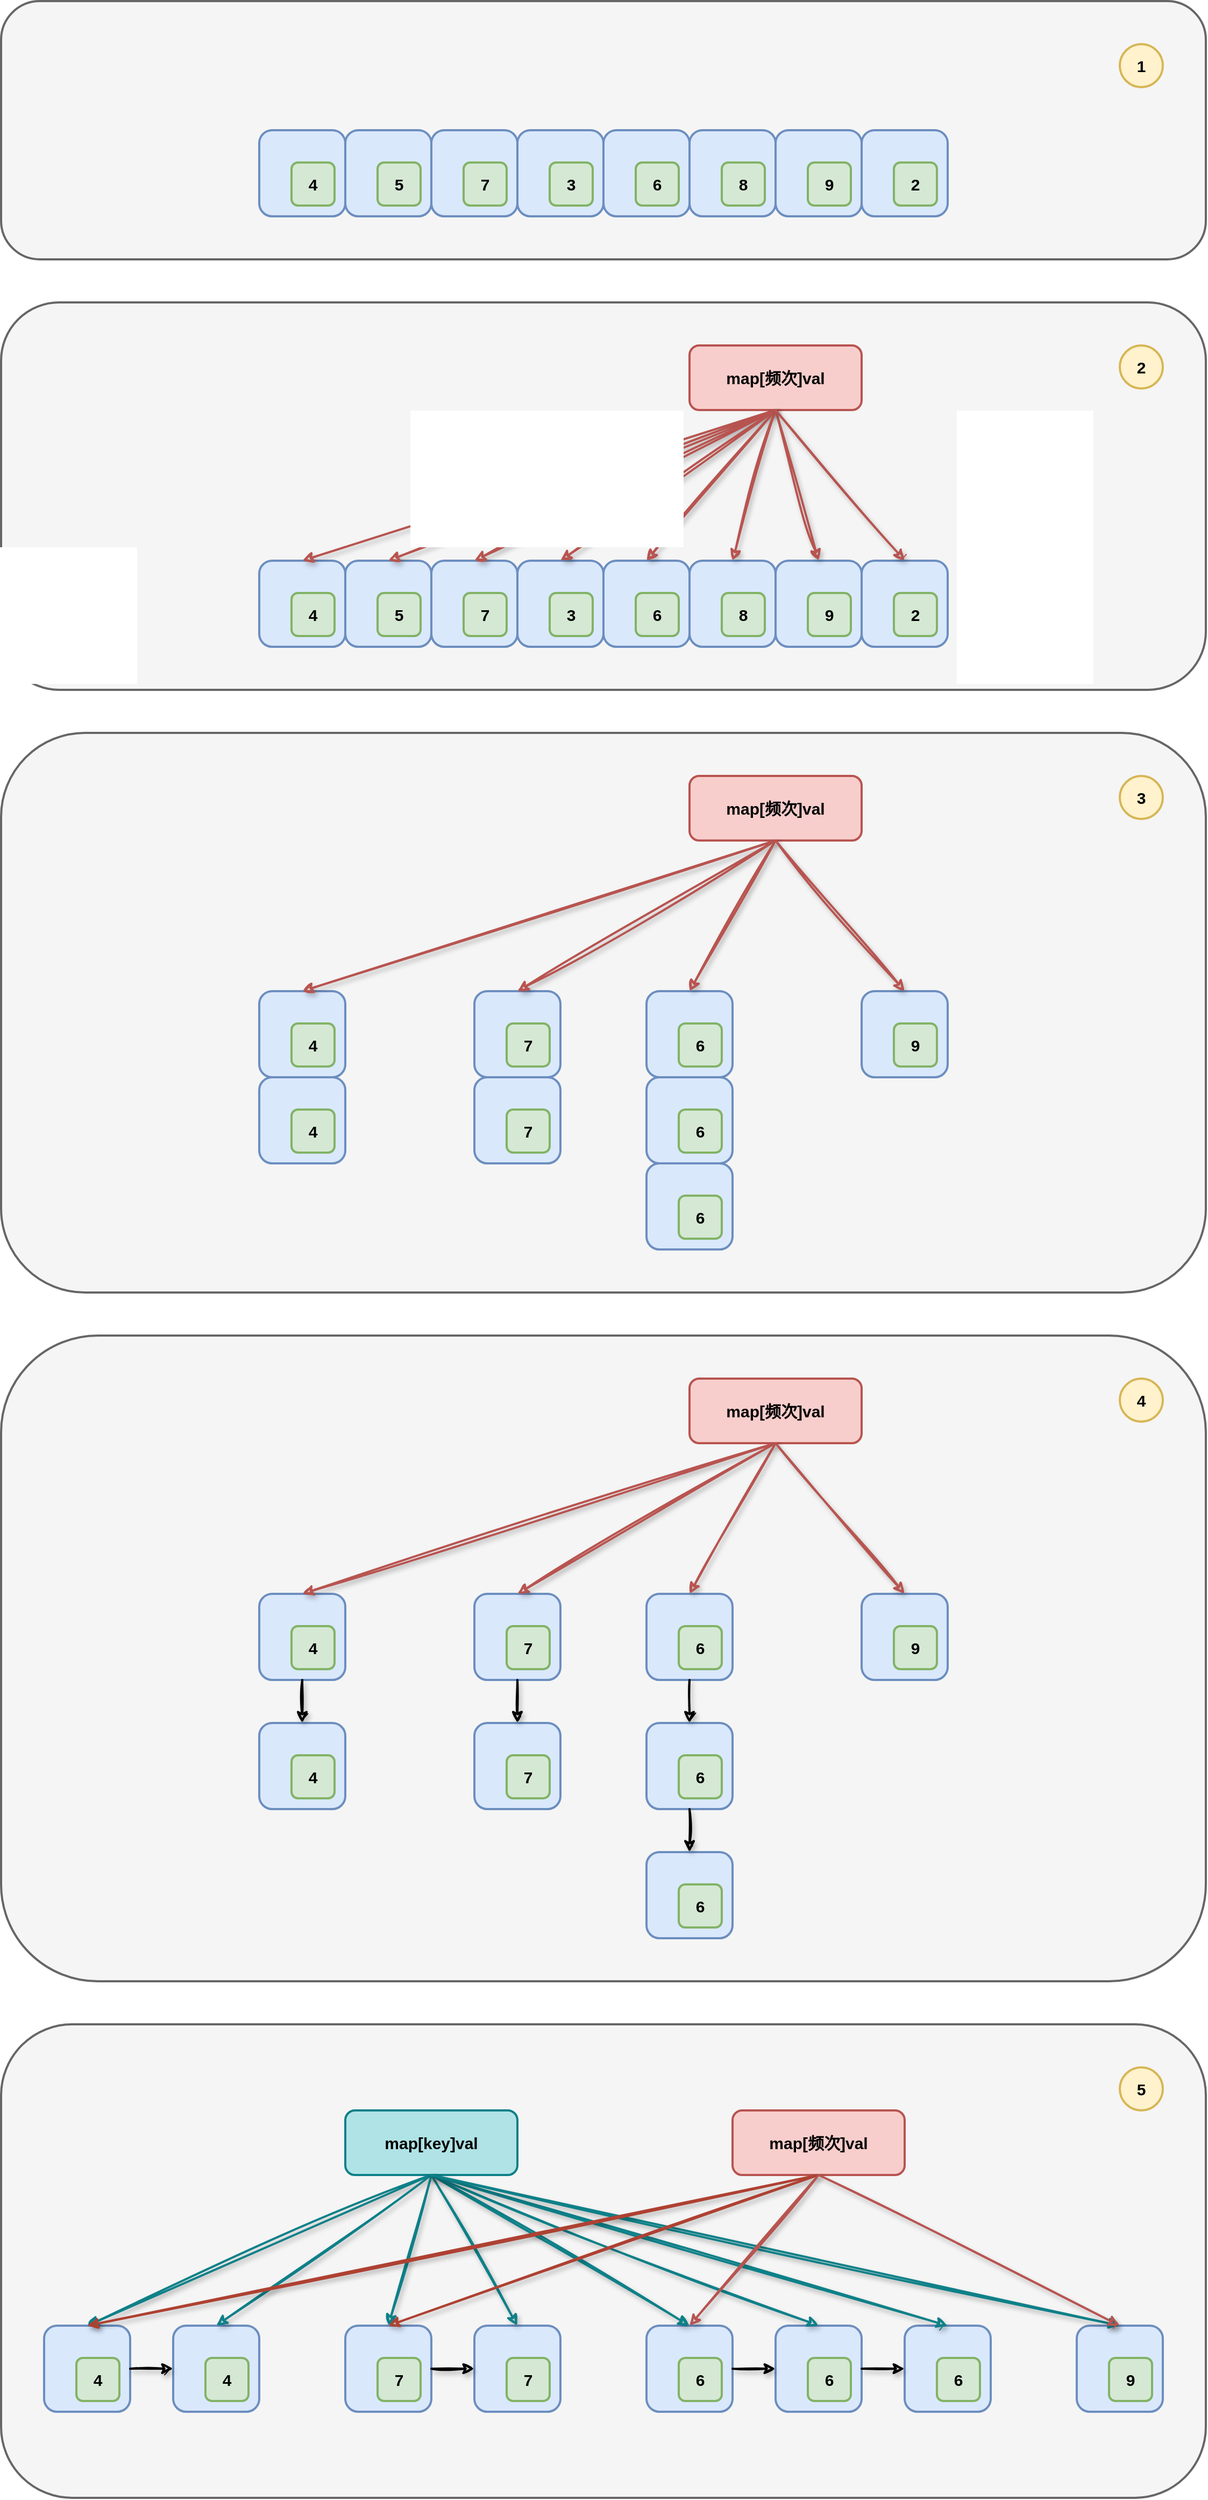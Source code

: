 <mxfile version="20.7.4" type="github">
  <diagram id="G__Nn8s3KwSkpB4kCdjO" name="第 1 页">
    <mxGraphModel dx="2385" dy="2652" grid="1" gridSize="10" guides="1" tooltips="1" connect="1" arrows="1" fold="1" page="1" pageScale="1" pageWidth="827" pageHeight="1169" math="0" shadow="0">
      <root>
        <mxCell id="0" />
        <mxCell id="1" parent="0" />
        <mxCell id="Vo_8tZld1M_HLgyAk7s2-167" value="" style="rounded=1;whiteSpace=wrap;html=1;strokeWidth=2;fillWeight=4;hachureGap=8;hachureAngle=45;fillColor=#f5f5f5;fontSize=15;fontColor=#333333;strokeColor=#666666;" vertex="1" parent="1">
          <mxGeometry x="40" y="200" width="1120" height="360" as="geometry" />
        </mxCell>
        <mxCell id="Vo_8tZld1M_HLgyAk7s2-166" value="" style="rounded=1;whiteSpace=wrap;html=1;strokeWidth=2;fillWeight=4;hachureGap=8;hachureAngle=45;fillColor=#f5f5f5;fontSize=15;fontColor=#333333;strokeColor=#666666;" vertex="1" parent="1">
          <mxGeometry x="40" y="600" width="1120" height="520" as="geometry" />
        </mxCell>
        <mxCell id="Vo_8tZld1M_HLgyAk7s2-165" value="" style="rounded=1;whiteSpace=wrap;html=1;strokeWidth=2;fillWeight=4;hachureGap=8;hachureAngle=45;fillColor=#f5f5f5;fontSize=15;fontColor=#333333;strokeColor=#666666;" vertex="1" parent="1">
          <mxGeometry x="40" y="1160" width="1120" height="600" as="geometry" />
        </mxCell>
        <mxCell id="Vo_8tZld1M_HLgyAk7s2-164" value="" style="rounded=1;whiteSpace=wrap;html=1;strokeWidth=2;fillWeight=4;hachureGap=8;hachureAngle=45;fillColor=#f5f5f5;fontSize=15;fontColor=#333333;strokeColor=#666666;" vertex="1" parent="1">
          <mxGeometry x="40" y="1800" width="1120" height="440" as="geometry" />
        </mxCell>
        <mxCell id="Vo_8tZld1M_HLgyAk7s2-161" value="" style="rounded=1;whiteSpace=wrap;html=1;strokeWidth=2;fillWeight=4;hachureGap=8;hachureAngle=45;fillColor=#f5f5f5;fontSize=15;fontColor=#333333;strokeColor=#666666;" vertex="1" parent="1">
          <mxGeometry x="40" y="-80" width="1120" height="240" as="geometry" />
        </mxCell>
        <mxCell id="Vo_8tZld1M_HLgyAk7s2-2" value="" style="rounded=1;whiteSpace=wrap;html=1;strokeWidth=2;fillWeight=4;hachureGap=8;hachureAngle=45;fillColor=#dae8fc;strokeColor=#6c8ebf;" vertex="1" parent="1">
          <mxGeometry x="280" y="40" width="80" height="80" as="geometry" />
        </mxCell>
        <mxCell id="Vo_8tZld1M_HLgyAk7s2-3" value="" style="rounded=1;whiteSpace=wrap;html=1;strokeWidth=2;fillWeight=4;hachureGap=8;hachureAngle=45;fillColor=#dae8fc;strokeColor=#6c8ebf;" vertex="1" parent="1">
          <mxGeometry x="360" y="40" width="80" height="80" as="geometry" />
        </mxCell>
        <mxCell id="Vo_8tZld1M_HLgyAk7s2-4" value="" style="rounded=1;whiteSpace=wrap;html=1;strokeWidth=2;fillWeight=4;hachureGap=8;hachureAngle=45;fillColor=#dae8fc;strokeColor=#6c8ebf;" vertex="1" parent="1">
          <mxGeometry x="440" y="40" width="80" height="80" as="geometry" />
        </mxCell>
        <mxCell id="Vo_8tZld1M_HLgyAk7s2-10" value="4" style="rounded=1;whiteSpace=wrap;html=1;strokeWidth=2;fillWeight=4;hachureGap=8;hachureAngle=45;fillColor=#d5e8d4;strokeColor=#82b366;fontSize=15;fontStyle=1" vertex="1" parent="1">
          <mxGeometry x="310" y="70" width="40" height="40" as="geometry" />
        </mxCell>
        <mxCell id="Vo_8tZld1M_HLgyAk7s2-11" value="5" style="rounded=1;whiteSpace=wrap;html=1;strokeWidth=2;fillWeight=4;hachureGap=8;hachureAngle=45;fillColor=#d5e8d4;strokeColor=#82b366;fontSize=15;fontStyle=1" vertex="1" parent="1">
          <mxGeometry x="390" y="70" width="40" height="40" as="geometry" />
        </mxCell>
        <mxCell id="Vo_8tZld1M_HLgyAk7s2-12" value="7" style="rounded=1;whiteSpace=wrap;html=1;strokeWidth=2;fillWeight=4;hachureGap=8;hachureAngle=45;fillColor=#d5e8d4;strokeColor=#82b366;fontSize=15;fontStyle=1" vertex="1" parent="1">
          <mxGeometry x="470" y="70" width="40" height="40" as="geometry" />
        </mxCell>
        <mxCell id="Vo_8tZld1M_HLgyAk7s2-13" value="" style="rounded=1;whiteSpace=wrap;html=1;strokeWidth=2;fillWeight=4;hachureGap=8;hachureAngle=45;fillColor=#dae8fc;strokeColor=#6c8ebf;" vertex="1" parent="1">
          <mxGeometry x="520" y="40" width="80" height="80" as="geometry" />
        </mxCell>
        <mxCell id="Vo_8tZld1M_HLgyAk7s2-14" value="3" style="rounded=1;whiteSpace=wrap;html=1;strokeWidth=2;fillWeight=4;hachureGap=8;hachureAngle=45;fillColor=#d5e8d4;strokeColor=#82b366;fontSize=15;fontStyle=1" vertex="1" parent="1">
          <mxGeometry x="550" y="70" width="40" height="40" as="geometry" />
        </mxCell>
        <mxCell id="Vo_8tZld1M_HLgyAk7s2-15" value="" style="rounded=1;whiteSpace=wrap;html=1;strokeWidth=2;fillWeight=4;hachureGap=8;hachureAngle=45;fillColor=#dae8fc;strokeColor=#6c8ebf;" vertex="1" parent="1">
          <mxGeometry x="600" y="40" width="80" height="80" as="geometry" />
        </mxCell>
        <mxCell id="Vo_8tZld1M_HLgyAk7s2-16" value="" style="rounded=1;whiteSpace=wrap;html=1;strokeWidth=2;fillWeight=4;hachureGap=8;hachureAngle=45;fillColor=#dae8fc;strokeColor=#6c8ebf;" vertex="1" parent="1">
          <mxGeometry x="680" y="40" width="80" height="80" as="geometry" />
        </mxCell>
        <mxCell id="Vo_8tZld1M_HLgyAk7s2-17" value="" style="rounded=1;whiteSpace=wrap;html=1;strokeWidth=2;fillWeight=4;hachureGap=8;hachureAngle=45;fillColor=#dae8fc;strokeColor=#6c8ebf;" vertex="1" parent="1">
          <mxGeometry x="760" y="40" width="80" height="80" as="geometry" />
        </mxCell>
        <mxCell id="Vo_8tZld1M_HLgyAk7s2-18" value="6" style="rounded=1;whiteSpace=wrap;html=1;strokeWidth=2;fillWeight=4;hachureGap=8;hachureAngle=45;fillColor=#d5e8d4;strokeColor=#82b366;fontSize=15;fontStyle=1" vertex="1" parent="1">
          <mxGeometry x="630" y="70" width="40" height="40" as="geometry" />
        </mxCell>
        <mxCell id="Vo_8tZld1M_HLgyAk7s2-19" value="8" style="rounded=1;whiteSpace=wrap;html=1;strokeWidth=2;fillWeight=4;hachureGap=8;hachureAngle=45;fillColor=#d5e8d4;strokeColor=#82b366;fontSize=15;fontStyle=1" vertex="1" parent="1">
          <mxGeometry x="710" y="70" width="40" height="40" as="geometry" />
        </mxCell>
        <mxCell id="Vo_8tZld1M_HLgyAk7s2-20" value="9" style="rounded=1;whiteSpace=wrap;html=1;strokeWidth=2;fillWeight=4;hachureGap=8;hachureAngle=45;fillColor=#d5e8d4;strokeColor=#82b366;fontSize=15;fontStyle=1" vertex="1" parent="1">
          <mxGeometry x="790" y="70" width="40" height="40" as="geometry" />
        </mxCell>
        <mxCell id="Vo_8tZld1M_HLgyAk7s2-21" value="" style="rounded=1;whiteSpace=wrap;html=1;strokeWidth=2;fillWeight=4;hachureGap=8;hachureAngle=45;fillColor=#dae8fc;strokeColor=#6c8ebf;" vertex="1" parent="1">
          <mxGeometry x="840" y="40" width="80" height="80" as="geometry" />
        </mxCell>
        <mxCell id="Vo_8tZld1M_HLgyAk7s2-22" value="2" style="rounded=1;whiteSpace=wrap;html=1;strokeWidth=2;fillWeight=4;hachureGap=8;hachureAngle=45;fillColor=#d5e8d4;strokeColor=#82b366;fontSize=15;fontStyle=1" vertex="1" parent="1">
          <mxGeometry x="870" y="70" width="40" height="40" as="geometry" />
        </mxCell>
        <mxCell id="Vo_8tZld1M_HLgyAk7s2-23" value="" style="rounded=1;whiteSpace=wrap;html=1;strokeWidth=2;fillWeight=4;hachureGap=8;hachureAngle=45;fillColor=#dae8fc;strokeColor=#6c8ebf;" vertex="1" parent="1">
          <mxGeometry x="280" y="440" width="80" height="80" as="geometry" />
        </mxCell>
        <mxCell id="Vo_8tZld1M_HLgyAk7s2-24" value="" style="rounded=1;whiteSpace=wrap;html=1;strokeWidth=2;fillWeight=4;hachureGap=8;hachureAngle=45;fillColor=#dae8fc;strokeColor=#6c8ebf;" vertex="1" parent="1">
          <mxGeometry x="360" y="440" width="80" height="80" as="geometry" />
        </mxCell>
        <mxCell id="Vo_8tZld1M_HLgyAk7s2-25" value="" style="rounded=1;whiteSpace=wrap;html=1;strokeWidth=2;fillWeight=4;hachureGap=8;hachureAngle=45;fillColor=#dae8fc;strokeColor=#6c8ebf;" vertex="1" parent="1">
          <mxGeometry x="440" y="440" width="80" height="80" as="geometry" />
        </mxCell>
        <mxCell id="Vo_8tZld1M_HLgyAk7s2-26" value="4" style="rounded=1;whiteSpace=wrap;html=1;strokeWidth=2;fillWeight=4;hachureGap=8;hachureAngle=45;fillColor=#d5e8d4;strokeColor=#82b366;fontSize=15;fontStyle=1" vertex="1" parent="1">
          <mxGeometry x="310" y="470" width="40" height="40" as="geometry" />
        </mxCell>
        <mxCell id="Vo_8tZld1M_HLgyAk7s2-27" value="5" style="rounded=1;whiteSpace=wrap;html=1;strokeWidth=2;fillWeight=4;hachureGap=8;hachureAngle=45;fillColor=#d5e8d4;strokeColor=#82b366;fontSize=15;fontStyle=1" vertex="1" parent="1">
          <mxGeometry x="390" y="470" width="40" height="40" as="geometry" />
        </mxCell>
        <mxCell id="Vo_8tZld1M_HLgyAk7s2-28" value="7" style="rounded=1;whiteSpace=wrap;html=1;strokeWidth=2;fillWeight=4;hachureGap=8;hachureAngle=45;fillColor=#d5e8d4;strokeColor=#82b366;fontSize=15;fontStyle=1" vertex="1" parent="1">
          <mxGeometry x="470" y="470" width="40" height="40" as="geometry" />
        </mxCell>
        <mxCell id="Vo_8tZld1M_HLgyAk7s2-29" value="" style="rounded=1;whiteSpace=wrap;html=1;strokeWidth=2;fillWeight=4;hachureGap=8;hachureAngle=45;fillColor=#dae8fc;strokeColor=#6c8ebf;" vertex="1" parent="1">
          <mxGeometry x="520" y="440" width="80" height="80" as="geometry" />
        </mxCell>
        <mxCell id="Vo_8tZld1M_HLgyAk7s2-30" value="3" style="rounded=1;whiteSpace=wrap;html=1;strokeWidth=2;fillWeight=4;hachureGap=8;hachureAngle=45;fillColor=#d5e8d4;strokeColor=#82b366;fontSize=15;fontStyle=1" vertex="1" parent="1">
          <mxGeometry x="550" y="470" width="40" height="40" as="geometry" />
        </mxCell>
        <mxCell id="Vo_8tZld1M_HLgyAk7s2-31" value="" style="rounded=1;whiteSpace=wrap;html=1;strokeWidth=2;fillWeight=4;hachureGap=8;hachureAngle=45;fillColor=#dae8fc;strokeColor=#6c8ebf;" vertex="1" parent="1">
          <mxGeometry x="600" y="440" width="80" height="80" as="geometry" />
        </mxCell>
        <mxCell id="Vo_8tZld1M_HLgyAk7s2-32" value="" style="rounded=1;whiteSpace=wrap;html=1;strokeWidth=2;fillWeight=4;hachureGap=8;hachureAngle=45;fillColor=#dae8fc;strokeColor=#6c8ebf;" vertex="1" parent="1">
          <mxGeometry x="680" y="440" width="80" height="80" as="geometry" />
        </mxCell>
        <mxCell id="Vo_8tZld1M_HLgyAk7s2-33" value="" style="rounded=1;whiteSpace=wrap;html=1;strokeWidth=2;fillWeight=4;hachureGap=8;hachureAngle=45;fillColor=#dae8fc;strokeColor=#6c8ebf;" vertex="1" parent="1">
          <mxGeometry x="760" y="440" width="80" height="80" as="geometry" />
        </mxCell>
        <mxCell id="Vo_8tZld1M_HLgyAk7s2-34" value="6" style="rounded=1;whiteSpace=wrap;html=1;strokeWidth=2;fillWeight=4;hachureGap=8;hachureAngle=45;fillColor=#d5e8d4;strokeColor=#82b366;fontSize=15;fontStyle=1" vertex="1" parent="1">
          <mxGeometry x="630" y="470" width="40" height="40" as="geometry" />
        </mxCell>
        <mxCell id="Vo_8tZld1M_HLgyAk7s2-35" value="8" style="rounded=1;whiteSpace=wrap;html=1;strokeWidth=2;fillWeight=4;hachureGap=8;hachureAngle=45;fillColor=#d5e8d4;strokeColor=#82b366;fontSize=15;fontStyle=1" vertex="1" parent="1">
          <mxGeometry x="710" y="470" width="40" height="40" as="geometry" />
        </mxCell>
        <mxCell id="Vo_8tZld1M_HLgyAk7s2-36" value="9" style="rounded=1;whiteSpace=wrap;html=1;strokeWidth=2;fillWeight=4;hachureGap=8;hachureAngle=45;fillColor=#d5e8d4;strokeColor=#82b366;fontSize=15;fontStyle=1" vertex="1" parent="1">
          <mxGeometry x="790" y="470" width="40" height="40" as="geometry" />
        </mxCell>
        <mxCell id="Vo_8tZld1M_HLgyAk7s2-37" value="" style="rounded=1;whiteSpace=wrap;html=1;strokeWidth=2;fillWeight=4;hachureGap=8;hachureAngle=45;fillColor=#dae8fc;strokeColor=#6c8ebf;" vertex="1" parent="1">
          <mxGeometry x="840" y="440" width="80" height="80" as="geometry" />
        </mxCell>
        <mxCell id="Vo_8tZld1M_HLgyAk7s2-38" value="2" style="rounded=1;whiteSpace=wrap;html=1;strokeWidth=2;fillWeight=4;hachureGap=8;hachureAngle=45;fillColor=#d5e8d4;strokeColor=#82b366;fontSize=15;fontStyle=1" vertex="1" parent="1">
          <mxGeometry x="870" y="470" width="40" height="40" as="geometry" />
        </mxCell>
        <mxCell id="Vo_8tZld1M_HLgyAk7s2-39" value="map[频次]val" style="rounded=1;whiteSpace=wrap;html=1;strokeWidth=2;fillWeight=4;hachureGap=8;hachureAngle=45;fillColor=#f8cecc;strokeColor=#b85450;fontSize=15;fontStyle=1" vertex="1" parent="1">
          <mxGeometry x="680" y="240" width="160" height="60" as="geometry" />
        </mxCell>
        <mxCell id="Vo_8tZld1M_HLgyAk7s2-40" value="" style="endArrow=classic;html=1;rounded=0;shadow=1;strokeWidth=2;sketch=1;curveFitting=1;jiggle=2;exitX=0.5;exitY=1;exitDx=0;exitDy=0;entryX=0.5;entryY=0;entryDx=0;entryDy=0;fillColor=#f8cecc;strokeColor=#b85450;" edge="1" parent="1" source="Vo_8tZld1M_HLgyAk7s2-39" target="Vo_8tZld1M_HLgyAk7s2-23">
          <mxGeometry width="50" height="50" relative="1" as="geometry">
            <mxPoint x="230" y="280" as="sourcePoint" />
            <mxPoint x="280" y="230" as="targetPoint" />
          </mxGeometry>
        </mxCell>
        <mxCell id="Vo_8tZld1M_HLgyAk7s2-41" value="" style="endArrow=classic;html=1;rounded=0;shadow=1;strokeWidth=2;sketch=1;curveFitting=1;jiggle=2;exitX=0.5;exitY=1;exitDx=0;exitDy=0;entryX=0.5;entryY=0;entryDx=0;entryDy=0;fillColor=#f8cecc;strokeColor=#b85450;" edge="1" parent="1" source="Vo_8tZld1M_HLgyAk7s2-39" target="Vo_8tZld1M_HLgyAk7s2-24">
          <mxGeometry width="50" height="50" relative="1" as="geometry">
            <mxPoint x="610" y="350" as="sourcePoint" />
            <mxPoint x="330" y="450" as="targetPoint" />
          </mxGeometry>
        </mxCell>
        <mxCell id="Vo_8tZld1M_HLgyAk7s2-42" value="" style="endArrow=classic;html=1;rounded=0;shadow=1;strokeWidth=2;sketch=1;curveFitting=1;jiggle=2;exitX=0.5;exitY=1;exitDx=0;exitDy=0;entryX=0.5;entryY=0;entryDx=0;entryDy=0;fillColor=#f8cecc;strokeColor=#b85450;" edge="1" parent="1" source="Vo_8tZld1M_HLgyAk7s2-39" target="Vo_8tZld1M_HLgyAk7s2-25">
          <mxGeometry width="50" height="50" relative="1" as="geometry">
            <mxPoint x="610" y="350" as="sourcePoint" />
            <mxPoint x="410" y="450" as="targetPoint" />
          </mxGeometry>
        </mxCell>
        <mxCell id="Vo_8tZld1M_HLgyAk7s2-43" value="" style="endArrow=classic;html=1;rounded=0;shadow=1;strokeWidth=2;sketch=1;curveFitting=1;jiggle=2;exitX=0.5;exitY=1;exitDx=0;exitDy=0;entryX=0.5;entryY=0;entryDx=0;entryDy=0;fillColor=#f8cecc;strokeColor=#b85450;" edge="1" parent="1" source="Vo_8tZld1M_HLgyAk7s2-39" target="Vo_8tZld1M_HLgyAk7s2-29">
          <mxGeometry width="50" height="50" relative="1" as="geometry">
            <mxPoint x="610" y="350" as="sourcePoint" />
            <mxPoint x="490" y="450" as="targetPoint" />
          </mxGeometry>
        </mxCell>
        <mxCell id="Vo_8tZld1M_HLgyAk7s2-44" value="" style="endArrow=classic;html=1;rounded=0;shadow=1;strokeWidth=2;sketch=1;curveFitting=1;jiggle=2;entryX=0.5;entryY=0;entryDx=0;entryDy=0;exitX=0.5;exitY=1;exitDx=0;exitDy=0;fillColor=#f8cecc;strokeColor=#b85450;" edge="1" parent="1" source="Vo_8tZld1M_HLgyAk7s2-39" target="Vo_8tZld1M_HLgyAk7s2-31">
          <mxGeometry width="50" height="50" relative="1" as="geometry">
            <mxPoint x="550" y="310" as="sourcePoint" />
            <mxPoint x="570" y="450" as="targetPoint" />
          </mxGeometry>
        </mxCell>
        <mxCell id="Vo_8tZld1M_HLgyAk7s2-45" value="" style="endArrow=classic;html=1;rounded=0;shadow=1;strokeWidth=2;sketch=1;curveFitting=1;jiggle=2;entryX=0.5;entryY=0;entryDx=0;entryDy=0;exitX=0.5;exitY=1;exitDx=0;exitDy=0;fillColor=#f8cecc;strokeColor=#b85450;" edge="1" parent="1" source="Vo_8tZld1M_HLgyAk7s2-39" target="Vo_8tZld1M_HLgyAk7s2-32">
          <mxGeometry width="50" height="50" relative="1" as="geometry">
            <mxPoint x="540" y="260" as="sourcePoint" />
            <mxPoint x="650" y="450" as="targetPoint" />
          </mxGeometry>
        </mxCell>
        <mxCell id="Vo_8tZld1M_HLgyAk7s2-46" value="" style="endArrow=classic;html=1;rounded=0;shadow=1;strokeWidth=2;sketch=1;curveFitting=1;jiggle=2;entryX=0.5;entryY=0;entryDx=0;entryDy=0;exitX=0.5;exitY=1;exitDx=0;exitDy=0;fillColor=#f8cecc;strokeColor=#b85450;" edge="1" parent="1" source="Vo_8tZld1M_HLgyAk7s2-39" target="Vo_8tZld1M_HLgyAk7s2-33">
          <mxGeometry width="50" height="50" relative="1" as="geometry">
            <mxPoint x="550" y="310" as="sourcePoint" />
            <mxPoint x="730" y="450" as="targetPoint" />
          </mxGeometry>
        </mxCell>
        <mxCell id="Vo_8tZld1M_HLgyAk7s2-47" value="" style="endArrow=classic;html=1;rounded=0;shadow=1;strokeWidth=2;sketch=1;curveFitting=1;jiggle=2;entryX=0.5;entryY=0;entryDx=0;entryDy=0;exitX=0.5;exitY=1;exitDx=0;exitDy=0;fillColor=#f8cecc;strokeColor=#b85450;" edge="1" parent="1" source="Vo_8tZld1M_HLgyAk7s2-39" target="Vo_8tZld1M_HLgyAk7s2-37">
          <mxGeometry width="50" height="50" relative="1" as="geometry">
            <mxPoint x="590" y="280" as="sourcePoint" />
            <mxPoint x="850" y="420" as="targetPoint" />
          </mxGeometry>
        </mxCell>
        <mxCell id="Vo_8tZld1M_HLgyAk7s2-48" value="" style="rounded=1;whiteSpace=wrap;html=1;strokeWidth=2;fillWeight=4;hachureGap=8;hachureAngle=45;fillColor=#dae8fc;strokeColor=#6c8ebf;" vertex="1" parent="1">
          <mxGeometry x="280" y="840" width="80" height="80" as="geometry" />
        </mxCell>
        <mxCell id="Vo_8tZld1M_HLgyAk7s2-49" value="" style="rounded=1;whiteSpace=wrap;html=1;strokeWidth=2;fillWeight=4;hachureGap=8;hachureAngle=45;fillColor=#dae8fc;strokeColor=#6c8ebf;fontStyle=1;fontSize=15;" vertex="1" parent="1">
          <mxGeometry x="280" y="920" width="80" height="80" as="geometry" />
        </mxCell>
        <mxCell id="Vo_8tZld1M_HLgyAk7s2-50" value="" style="rounded=1;whiteSpace=wrap;html=1;strokeWidth=2;fillWeight=4;hachureGap=8;hachureAngle=45;fillColor=#dae8fc;strokeColor=#6c8ebf;" vertex="1" parent="1">
          <mxGeometry x="480" y="840" width="80" height="80" as="geometry" />
        </mxCell>
        <mxCell id="Vo_8tZld1M_HLgyAk7s2-51" value="4" style="rounded=1;whiteSpace=wrap;html=1;strokeWidth=2;fillWeight=4;hachureGap=8;hachureAngle=45;fillColor=#d5e8d4;strokeColor=#82b366;fontStyle=1;fontSize=15;" vertex="1" parent="1">
          <mxGeometry x="310" y="870" width="40" height="40" as="geometry" />
        </mxCell>
        <mxCell id="Vo_8tZld1M_HLgyAk7s2-52" value="4" style="rounded=1;whiteSpace=wrap;html=1;strokeWidth=2;fillWeight=4;hachureGap=8;hachureAngle=45;fillColor=#d5e8d4;strokeColor=#82b366;fontStyle=1;fontSize=15;" vertex="1" parent="1">
          <mxGeometry x="310" y="950" width="40" height="40" as="geometry" />
        </mxCell>
        <mxCell id="Vo_8tZld1M_HLgyAk7s2-53" value="7" style="rounded=1;whiteSpace=wrap;html=1;strokeWidth=2;fillWeight=4;hachureGap=8;hachureAngle=45;fillColor=#d5e8d4;strokeColor=#82b366;fontStyle=1;fontSize=15;" vertex="1" parent="1">
          <mxGeometry x="510" y="870" width="40" height="40" as="geometry" />
        </mxCell>
        <mxCell id="Vo_8tZld1M_HLgyAk7s2-54" value="" style="rounded=1;whiteSpace=wrap;html=1;strokeWidth=2;fillWeight=4;hachureGap=8;hachureAngle=45;fillColor=#dae8fc;strokeColor=#6c8ebf;fontStyle=1;fontSize=15;" vertex="1" parent="1">
          <mxGeometry x="480" y="920" width="80" height="80" as="geometry" />
        </mxCell>
        <mxCell id="Vo_8tZld1M_HLgyAk7s2-55" value="7" style="rounded=1;whiteSpace=wrap;html=1;strokeWidth=2;fillWeight=4;hachureGap=8;hachureAngle=45;fillColor=#d5e8d4;strokeColor=#82b366;fontStyle=1;fontSize=15;" vertex="1" parent="1">
          <mxGeometry x="510" y="950" width="40" height="40" as="geometry" />
        </mxCell>
        <mxCell id="Vo_8tZld1M_HLgyAk7s2-56" value="" style="rounded=1;whiteSpace=wrap;html=1;strokeWidth=2;fillWeight=4;hachureGap=8;hachureAngle=45;fillColor=#dae8fc;strokeColor=#6c8ebf;" vertex="1" parent="1">
          <mxGeometry x="640" y="840" width="80" height="80" as="geometry" />
        </mxCell>
        <mxCell id="Vo_8tZld1M_HLgyAk7s2-57" value="" style="rounded=1;whiteSpace=wrap;html=1;strokeWidth=2;fillWeight=4;hachureGap=8;hachureAngle=45;fillColor=#dae8fc;strokeColor=#6c8ebf;fontStyle=1;fontSize=15;" vertex="1" parent="1">
          <mxGeometry x="640" y="920" width="80" height="80" as="geometry" />
        </mxCell>
        <mxCell id="Vo_8tZld1M_HLgyAk7s2-58" value="" style="rounded=1;whiteSpace=wrap;html=1;strokeWidth=2;fillWeight=4;hachureGap=8;hachureAngle=45;fillColor=#dae8fc;strokeColor=#6c8ebf;fontStyle=1;fontSize=15;" vertex="1" parent="1">
          <mxGeometry x="640" y="1000" width="80" height="80" as="geometry" />
        </mxCell>
        <mxCell id="Vo_8tZld1M_HLgyAk7s2-59" value="6" style="rounded=1;whiteSpace=wrap;html=1;strokeWidth=2;fillWeight=4;hachureGap=8;hachureAngle=45;fillColor=#d5e8d4;strokeColor=#82b366;fontStyle=1;fontSize=15;" vertex="1" parent="1">
          <mxGeometry x="670" y="870" width="40" height="40" as="geometry" />
        </mxCell>
        <mxCell id="Vo_8tZld1M_HLgyAk7s2-60" value="6" style="rounded=1;whiteSpace=wrap;html=1;strokeWidth=2;fillWeight=4;hachureGap=8;hachureAngle=45;fillColor=#d5e8d4;strokeColor=#82b366;fontStyle=1;fontSize=15;" vertex="1" parent="1">
          <mxGeometry x="670" y="950" width="40" height="40" as="geometry" />
        </mxCell>
        <mxCell id="Vo_8tZld1M_HLgyAk7s2-61" value="6" style="rounded=1;whiteSpace=wrap;html=1;strokeWidth=2;fillWeight=4;hachureGap=8;hachureAngle=45;fillColor=#d5e8d4;strokeColor=#82b366;fontStyle=1;fontSize=15;" vertex="1" parent="1">
          <mxGeometry x="670" y="1030" width="40" height="40" as="geometry" />
        </mxCell>
        <mxCell id="Vo_8tZld1M_HLgyAk7s2-62" value="" style="rounded=1;whiteSpace=wrap;html=1;strokeWidth=2;fillWeight=4;hachureGap=8;hachureAngle=45;fillColor=#dae8fc;strokeColor=#6c8ebf;" vertex="1" parent="1">
          <mxGeometry x="840" y="840" width="80" height="80" as="geometry" />
        </mxCell>
        <mxCell id="Vo_8tZld1M_HLgyAk7s2-63" value="9" style="rounded=1;whiteSpace=wrap;html=1;strokeWidth=2;fillWeight=4;hachureGap=8;hachureAngle=45;fillColor=#d5e8d4;strokeColor=#82b366;fontStyle=1;fontSize=15;" vertex="1" parent="1">
          <mxGeometry x="870" y="870" width="40" height="40" as="geometry" />
        </mxCell>
        <mxCell id="Vo_8tZld1M_HLgyAk7s2-64" value="map[频次]val" style="rounded=1;whiteSpace=wrap;html=1;strokeWidth=2;fillWeight=4;hachureGap=8;hachureAngle=45;fillColor=#f8cecc;strokeColor=#b85450;fontSize=15;fontStyle=1" vertex="1" parent="1">
          <mxGeometry x="680" y="640" width="160" height="60" as="geometry" />
        </mxCell>
        <mxCell id="Vo_8tZld1M_HLgyAk7s2-65" value="" style="endArrow=classic;html=1;rounded=0;shadow=1;strokeWidth=2;sketch=1;curveFitting=1;jiggle=2;exitX=0.5;exitY=1;exitDx=0;exitDy=0;entryX=0.5;entryY=0;entryDx=0;entryDy=0;fillColor=#f8cecc;strokeColor=#b85450;" edge="1" parent="1" source="Vo_8tZld1M_HLgyAk7s2-64" target="Vo_8tZld1M_HLgyAk7s2-48">
          <mxGeometry width="50" height="50" relative="1" as="geometry">
            <mxPoint x="230" y="680" as="sourcePoint" />
            <mxPoint x="280" y="630" as="targetPoint" />
          </mxGeometry>
        </mxCell>
        <mxCell id="Vo_8tZld1M_HLgyAk7s2-67" value="" style="endArrow=classic;html=1;rounded=0;shadow=1;strokeWidth=2;sketch=1;curveFitting=1;jiggle=2;exitX=0.5;exitY=1;exitDx=0;exitDy=0;entryX=0.5;entryY=0;entryDx=0;entryDy=0;fillColor=#f8cecc;strokeColor=#b85450;" edge="1" parent="1" source="Vo_8tZld1M_HLgyAk7s2-64" target="Vo_8tZld1M_HLgyAk7s2-50">
          <mxGeometry width="50" height="50" relative="1" as="geometry">
            <mxPoint x="610" y="750" as="sourcePoint" />
            <mxPoint x="410" y="850" as="targetPoint" />
          </mxGeometry>
        </mxCell>
        <mxCell id="Vo_8tZld1M_HLgyAk7s2-69" value="" style="endArrow=classic;html=1;rounded=0;shadow=1;strokeWidth=2;sketch=1;curveFitting=1;jiggle=2;entryX=0.5;entryY=0;entryDx=0;entryDy=0;exitX=0.5;exitY=1;exitDx=0;exitDy=0;fillColor=#f8cecc;strokeColor=#b85450;" edge="1" parent="1" source="Vo_8tZld1M_HLgyAk7s2-64" target="Vo_8tZld1M_HLgyAk7s2-56">
          <mxGeometry width="50" height="50" relative="1" as="geometry">
            <mxPoint x="550" y="710" as="sourcePoint" />
            <mxPoint x="570" y="850" as="targetPoint" />
          </mxGeometry>
        </mxCell>
        <mxCell id="Vo_8tZld1M_HLgyAk7s2-72" value="" style="endArrow=classic;html=1;rounded=0;shadow=1;strokeWidth=2;sketch=1;curveFitting=1;jiggle=2;entryX=0.5;entryY=0;entryDx=0;entryDy=0;exitX=0.5;exitY=1;exitDx=0;exitDy=0;fillColor=#f8cecc;strokeColor=#b85450;" edge="1" parent="1" source="Vo_8tZld1M_HLgyAk7s2-64" target="Vo_8tZld1M_HLgyAk7s2-62">
          <mxGeometry width="50" height="50" relative="1" as="geometry">
            <mxPoint x="590" y="680" as="sourcePoint" />
            <mxPoint x="850" y="820" as="targetPoint" />
          </mxGeometry>
        </mxCell>
        <mxCell id="Vo_8tZld1M_HLgyAk7s2-73" value="" style="rounded=1;whiteSpace=wrap;html=1;strokeWidth=2;fillWeight=4;hachureGap=8;hachureAngle=45;fillColor=#dae8fc;strokeColor=#6c8ebf;fontSize=15;fontStyle=1" vertex="1" parent="1">
          <mxGeometry x="280" y="1400" width="80" height="80" as="geometry" />
        </mxCell>
        <mxCell id="Vo_8tZld1M_HLgyAk7s2-74" value="" style="rounded=1;whiteSpace=wrap;html=1;strokeWidth=2;fillWeight=4;hachureGap=8;hachureAngle=45;fillColor=#dae8fc;strokeColor=#6c8ebf;fontSize=15;fontStyle=1" vertex="1" parent="1">
          <mxGeometry x="280" y="1520" width="80" height="80" as="geometry" />
        </mxCell>
        <mxCell id="Vo_8tZld1M_HLgyAk7s2-75" value="" style="rounded=1;whiteSpace=wrap;html=1;strokeWidth=2;fillWeight=4;hachureGap=8;hachureAngle=45;fillColor=#dae8fc;strokeColor=#6c8ebf;fontSize=15;fontStyle=1" vertex="1" parent="1">
          <mxGeometry x="480" y="1400" width="80" height="80" as="geometry" />
        </mxCell>
        <mxCell id="Vo_8tZld1M_HLgyAk7s2-76" value="4" style="rounded=1;whiteSpace=wrap;html=1;strokeWidth=2;fillWeight=4;hachureGap=8;hachureAngle=45;fillColor=#d5e8d4;strokeColor=#82b366;fontSize=15;fontStyle=1" vertex="1" parent="1">
          <mxGeometry x="310" y="1430" width="40" height="40" as="geometry" />
        </mxCell>
        <mxCell id="Vo_8tZld1M_HLgyAk7s2-77" value="4" style="rounded=1;whiteSpace=wrap;html=1;strokeWidth=2;fillWeight=4;hachureGap=8;hachureAngle=45;fillColor=#d5e8d4;strokeColor=#82b366;fontSize=15;fontStyle=1" vertex="1" parent="1">
          <mxGeometry x="310" y="1550" width="40" height="40" as="geometry" />
        </mxCell>
        <mxCell id="Vo_8tZld1M_HLgyAk7s2-78" value="7" style="rounded=1;whiteSpace=wrap;html=1;strokeWidth=2;fillWeight=4;hachureGap=8;hachureAngle=45;fillColor=#d5e8d4;strokeColor=#82b366;fontSize=15;fontStyle=1" vertex="1" parent="1">
          <mxGeometry x="510" y="1430" width="40" height="40" as="geometry" />
        </mxCell>
        <mxCell id="Vo_8tZld1M_HLgyAk7s2-79" value="" style="rounded=1;whiteSpace=wrap;html=1;strokeWidth=2;fillWeight=4;hachureGap=8;hachureAngle=45;fillColor=#dae8fc;strokeColor=#6c8ebf;fontSize=15;fontStyle=1" vertex="1" parent="1">
          <mxGeometry x="480" y="1520" width="80" height="80" as="geometry" />
        </mxCell>
        <mxCell id="Vo_8tZld1M_HLgyAk7s2-80" value="7" style="rounded=1;whiteSpace=wrap;html=1;strokeWidth=2;fillWeight=4;hachureGap=8;hachureAngle=45;fillColor=#d5e8d4;strokeColor=#82b366;fontSize=15;fontStyle=1" vertex="1" parent="1">
          <mxGeometry x="510" y="1550" width="40" height="40" as="geometry" />
        </mxCell>
        <mxCell id="Vo_8tZld1M_HLgyAk7s2-81" value="" style="rounded=1;whiteSpace=wrap;html=1;strokeWidth=2;fillWeight=4;hachureGap=8;hachureAngle=45;fillColor=#dae8fc;strokeColor=#6c8ebf;fontSize=15;fontStyle=1" vertex="1" parent="1">
          <mxGeometry x="640" y="1400" width="80" height="80" as="geometry" />
        </mxCell>
        <mxCell id="Vo_8tZld1M_HLgyAk7s2-82" value="" style="rounded=1;whiteSpace=wrap;html=1;strokeWidth=2;fillWeight=4;hachureGap=8;hachureAngle=45;fillColor=#dae8fc;strokeColor=#6c8ebf;fontSize=15;fontStyle=1" vertex="1" parent="1">
          <mxGeometry x="640" y="1520" width="80" height="80" as="geometry" />
        </mxCell>
        <mxCell id="Vo_8tZld1M_HLgyAk7s2-83" value="" style="rounded=1;whiteSpace=wrap;html=1;strokeWidth=2;fillWeight=4;hachureGap=8;hachureAngle=45;fillColor=#dae8fc;strokeColor=#6c8ebf;fontSize=15;fontStyle=1" vertex="1" parent="1">
          <mxGeometry x="640" y="1640" width="80" height="80" as="geometry" />
        </mxCell>
        <mxCell id="Vo_8tZld1M_HLgyAk7s2-84" value="6" style="rounded=1;whiteSpace=wrap;html=1;strokeWidth=2;fillWeight=4;hachureGap=8;hachureAngle=45;fillColor=#d5e8d4;strokeColor=#82b366;fontSize=15;fontStyle=1" vertex="1" parent="1">
          <mxGeometry x="670" y="1430" width="40" height="40" as="geometry" />
        </mxCell>
        <mxCell id="Vo_8tZld1M_HLgyAk7s2-85" value="6" style="rounded=1;whiteSpace=wrap;html=1;strokeWidth=2;fillWeight=4;hachureGap=8;hachureAngle=45;fillColor=#d5e8d4;strokeColor=#82b366;fontSize=15;fontStyle=1" vertex="1" parent="1">
          <mxGeometry x="670" y="1550" width="40" height="40" as="geometry" />
        </mxCell>
        <mxCell id="Vo_8tZld1M_HLgyAk7s2-86" value="6" style="rounded=1;whiteSpace=wrap;html=1;strokeWidth=2;fillWeight=4;hachureGap=8;hachureAngle=45;fillColor=#d5e8d4;strokeColor=#82b366;fontSize=15;fontStyle=1" vertex="1" parent="1">
          <mxGeometry x="670" y="1670" width="40" height="40" as="geometry" />
        </mxCell>
        <mxCell id="Vo_8tZld1M_HLgyAk7s2-87" value="" style="rounded=1;whiteSpace=wrap;html=1;strokeWidth=2;fillWeight=4;hachureGap=8;hachureAngle=45;fillColor=#dae8fc;strokeColor=#6c8ebf;fontSize=15;fontStyle=1" vertex="1" parent="1">
          <mxGeometry x="840" y="1400" width="80" height="80" as="geometry" />
        </mxCell>
        <mxCell id="Vo_8tZld1M_HLgyAk7s2-88" value="9" style="rounded=1;whiteSpace=wrap;html=1;strokeWidth=2;fillWeight=4;hachureGap=8;hachureAngle=45;fillColor=#d5e8d4;strokeColor=#82b366;fontSize=15;fontStyle=1" vertex="1" parent="1">
          <mxGeometry x="870" y="1430" width="40" height="40" as="geometry" />
        </mxCell>
        <mxCell id="Vo_8tZld1M_HLgyAk7s2-89" value="map[频次]val" style="rounded=1;whiteSpace=wrap;html=1;strokeWidth=2;fillWeight=4;hachureGap=8;hachureAngle=45;fillColor=#f8cecc;strokeColor=#b85450;fontSize=15;fontStyle=1" vertex="1" parent="1">
          <mxGeometry x="680" y="1200" width="160" height="60" as="geometry" />
        </mxCell>
        <mxCell id="Vo_8tZld1M_HLgyAk7s2-90" value="" style="endArrow=classic;html=1;rounded=0;shadow=1;strokeWidth=2;sketch=1;curveFitting=1;jiggle=2;exitX=0.5;exitY=1;exitDx=0;exitDy=0;entryX=0.5;entryY=0;entryDx=0;entryDy=0;fillColor=#f8cecc;strokeColor=#b85450;" edge="1" parent="1" source="Vo_8tZld1M_HLgyAk7s2-89" target="Vo_8tZld1M_HLgyAk7s2-73">
          <mxGeometry width="50" height="50" relative="1" as="geometry">
            <mxPoint x="230" y="1240" as="sourcePoint" />
            <mxPoint x="280" y="1190" as="targetPoint" />
          </mxGeometry>
        </mxCell>
        <mxCell id="Vo_8tZld1M_HLgyAk7s2-91" value="" style="endArrow=classic;html=1;rounded=0;shadow=1;strokeWidth=2;sketch=1;curveFitting=1;jiggle=2;exitX=0.5;exitY=1;exitDx=0;exitDy=0;entryX=0.5;entryY=0;entryDx=0;entryDy=0;fillColor=#f8cecc;strokeColor=#b85450;" edge="1" parent="1" source="Vo_8tZld1M_HLgyAk7s2-89" target="Vo_8tZld1M_HLgyAk7s2-75">
          <mxGeometry width="50" height="50" relative="1" as="geometry">
            <mxPoint x="610" y="1310" as="sourcePoint" />
            <mxPoint x="410" y="1410" as="targetPoint" />
          </mxGeometry>
        </mxCell>
        <mxCell id="Vo_8tZld1M_HLgyAk7s2-92" value="" style="endArrow=classic;html=1;rounded=0;shadow=1;strokeWidth=2;sketch=1;curveFitting=1;jiggle=2;entryX=0.5;entryY=0;entryDx=0;entryDy=0;exitX=0.5;exitY=1;exitDx=0;exitDy=0;fillColor=#f8cecc;strokeColor=#b85450;" edge="1" parent="1" source="Vo_8tZld1M_HLgyAk7s2-89" target="Vo_8tZld1M_HLgyAk7s2-81">
          <mxGeometry width="50" height="50" relative="1" as="geometry">
            <mxPoint x="550" y="1270" as="sourcePoint" />
            <mxPoint x="570" y="1410" as="targetPoint" />
          </mxGeometry>
        </mxCell>
        <mxCell id="Vo_8tZld1M_HLgyAk7s2-93" value="" style="endArrow=classic;html=1;rounded=0;shadow=1;strokeWidth=2;sketch=1;curveFitting=1;jiggle=2;entryX=0.5;entryY=0;entryDx=0;entryDy=0;exitX=0.5;exitY=1;exitDx=0;exitDy=0;fillColor=#f8cecc;strokeColor=#b85450;" edge="1" parent="1" source="Vo_8tZld1M_HLgyAk7s2-89" target="Vo_8tZld1M_HLgyAk7s2-87">
          <mxGeometry width="50" height="50" relative="1" as="geometry">
            <mxPoint x="590" y="1240" as="sourcePoint" />
            <mxPoint x="850" y="1380" as="targetPoint" />
          </mxGeometry>
        </mxCell>
        <mxCell id="Vo_8tZld1M_HLgyAk7s2-94" value="" style="endArrow=classic;html=1;rounded=0;shadow=1;sketch=1;strokeWidth=2;fontSize=15;exitX=0.5;exitY=1;exitDx=0;exitDy=0;entryX=0.5;entryY=0;entryDx=0;entryDy=0;fontStyle=1" edge="1" parent="1" source="Vo_8tZld1M_HLgyAk7s2-73" target="Vo_8tZld1M_HLgyAk7s2-74">
          <mxGeometry width="50" height="50" relative="1" as="geometry">
            <mxPoint x="120" y="1460" as="sourcePoint" />
            <mxPoint x="320" y="1510" as="targetPoint" />
          </mxGeometry>
        </mxCell>
        <mxCell id="Vo_8tZld1M_HLgyAk7s2-96" value="" style="endArrow=classic;html=1;rounded=0;shadow=1;sketch=1;strokeWidth=2;fontSize=15;exitX=0.5;exitY=1;exitDx=0;exitDy=0;entryX=0.5;entryY=0;entryDx=0;entryDy=0;fontStyle=1" edge="1" parent="1" source="Vo_8tZld1M_HLgyAk7s2-75" target="Vo_8tZld1M_HLgyAk7s2-79">
          <mxGeometry width="50" height="50" relative="1" as="geometry">
            <mxPoint x="330" y="1490" as="sourcePoint" />
            <mxPoint x="330" y="1530" as="targetPoint" />
          </mxGeometry>
        </mxCell>
        <mxCell id="Vo_8tZld1M_HLgyAk7s2-97" value="" style="endArrow=classic;html=1;rounded=0;shadow=1;sketch=1;strokeWidth=2;fontSize=15;exitX=0.5;exitY=1;exitDx=0;exitDy=0;fontStyle=1" edge="1" parent="1" source="Vo_8tZld1M_HLgyAk7s2-81" target="Vo_8tZld1M_HLgyAk7s2-82">
          <mxGeometry width="50" height="50" relative="1" as="geometry">
            <mxPoint x="530" y="1490" as="sourcePoint" />
            <mxPoint x="530" y="1530" as="targetPoint" />
          </mxGeometry>
        </mxCell>
        <mxCell id="Vo_8tZld1M_HLgyAk7s2-98" value="" style="endArrow=classic;html=1;rounded=0;shadow=1;sketch=1;strokeWidth=2;fontSize=15;exitX=0.5;exitY=1;exitDx=0;exitDy=0;entryX=0.5;entryY=0;entryDx=0;entryDy=0;fontStyle=1" edge="1" parent="1" source="Vo_8tZld1M_HLgyAk7s2-82" target="Vo_8tZld1M_HLgyAk7s2-83">
          <mxGeometry width="50" height="50" relative="1" as="geometry">
            <mxPoint x="690" y="1490" as="sourcePoint" />
            <mxPoint x="690" y="1530" as="targetPoint" />
          </mxGeometry>
        </mxCell>
        <mxCell id="Vo_8tZld1M_HLgyAk7s2-124" value="" style="rounded=1;whiteSpace=wrap;html=1;strokeWidth=2;fillWeight=4;hachureGap=8;hachureAngle=45;fillColor=#dae8fc;strokeColor=#6c8ebf;" vertex="1" parent="1">
          <mxGeometry x="80" y="2080" width="80" height="80" as="geometry" />
        </mxCell>
        <mxCell id="Vo_8tZld1M_HLgyAk7s2-125" value="" style="rounded=1;whiteSpace=wrap;html=1;strokeWidth=2;fillWeight=4;hachureGap=8;hachureAngle=45;fillColor=#dae8fc;strokeColor=#6c8ebf;" vertex="1" parent="1">
          <mxGeometry x="200" y="2080" width="80" height="80" as="geometry" />
        </mxCell>
        <mxCell id="Vo_8tZld1M_HLgyAk7s2-126" value="" style="rounded=1;whiteSpace=wrap;html=1;strokeWidth=2;fillWeight=4;hachureGap=8;hachureAngle=45;fillColor=#dae8fc;strokeColor=#6c8ebf;" vertex="1" parent="1">
          <mxGeometry x="360" y="2080" width="80" height="80" as="geometry" />
        </mxCell>
        <mxCell id="Vo_8tZld1M_HLgyAk7s2-127" value="4" style="rounded=1;whiteSpace=wrap;html=1;strokeWidth=2;fillWeight=4;hachureGap=8;hachureAngle=45;fillColor=#d5e8d4;strokeColor=#82b366;fontSize=15;fontStyle=1" vertex="1" parent="1">
          <mxGeometry x="110" y="2110" width="40" height="40" as="geometry" />
        </mxCell>
        <mxCell id="Vo_8tZld1M_HLgyAk7s2-128" value="4" style="rounded=1;whiteSpace=wrap;html=1;strokeWidth=2;fillWeight=4;hachureGap=8;hachureAngle=45;fillColor=#d5e8d4;strokeColor=#82b366;fontSize=15;fontStyle=1" vertex="1" parent="1">
          <mxGeometry x="230" y="2110" width="40" height="40" as="geometry" />
        </mxCell>
        <mxCell id="Vo_8tZld1M_HLgyAk7s2-129" value="7" style="rounded=1;whiteSpace=wrap;html=1;strokeWidth=2;fillWeight=4;hachureGap=8;hachureAngle=45;fillColor=#d5e8d4;strokeColor=#82b366;fontSize=15;fontStyle=1" vertex="1" parent="1">
          <mxGeometry x="390" y="2110" width="40" height="40" as="geometry" />
        </mxCell>
        <mxCell id="Vo_8tZld1M_HLgyAk7s2-130" value="" style="rounded=1;whiteSpace=wrap;html=1;strokeWidth=2;fillWeight=4;hachureGap=8;hachureAngle=45;fillColor=#dae8fc;strokeColor=#6c8ebf;" vertex="1" parent="1">
          <mxGeometry x="480" y="2080" width="80" height="80" as="geometry" />
        </mxCell>
        <mxCell id="Vo_8tZld1M_HLgyAk7s2-131" value="7" style="rounded=1;whiteSpace=wrap;html=1;strokeWidth=2;fillWeight=4;hachureGap=8;hachureAngle=45;fillColor=#d5e8d4;strokeColor=#82b366;fontSize=15;fontStyle=1" vertex="1" parent="1">
          <mxGeometry x="510" y="2110" width="40" height="40" as="geometry" />
        </mxCell>
        <mxCell id="Vo_8tZld1M_HLgyAk7s2-132" value="" style="rounded=1;whiteSpace=wrap;html=1;strokeWidth=2;fillWeight=4;hachureGap=8;hachureAngle=45;fillColor=#dae8fc;strokeColor=#6c8ebf;" vertex="1" parent="1">
          <mxGeometry x="640" y="2080" width="80" height="80" as="geometry" />
        </mxCell>
        <mxCell id="Vo_8tZld1M_HLgyAk7s2-133" value="" style="rounded=1;whiteSpace=wrap;html=1;strokeWidth=2;fillWeight=4;hachureGap=8;hachureAngle=45;fillColor=#dae8fc;strokeColor=#6c8ebf;" vertex="1" parent="1">
          <mxGeometry x="760" y="2080" width="80" height="80" as="geometry" />
        </mxCell>
        <mxCell id="Vo_8tZld1M_HLgyAk7s2-134" value="" style="rounded=1;whiteSpace=wrap;html=1;strokeWidth=2;fillWeight=4;hachureGap=8;hachureAngle=45;fillColor=#dae8fc;strokeColor=#6c8ebf;" vertex="1" parent="1">
          <mxGeometry x="880" y="2080" width="80" height="80" as="geometry" />
        </mxCell>
        <mxCell id="Vo_8tZld1M_HLgyAk7s2-135" value="6" style="rounded=1;whiteSpace=wrap;html=1;strokeWidth=2;fillWeight=4;hachureGap=8;hachureAngle=45;fillColor=#d5e8d4;strokeColor=#82b366;fontSize=15;fontStyle=1" vertex="1" parent="1">
          <mxGeometry x="670" y="2110" width="40" height="40" as="geometry" />
        </mxCell>
        <mxCell id="Vo_8tZld1M_HLgyAk7s2-136" value="6" style="rounded=1;whiteSpace=wrap;html=1;strokeWidth=2;fillWeight=4;hachureGap=8;hachureAngle=45;fillColor=#d5e8d4;strokeColor=#82b366;fontSize=15;fontStyle=1" vertex="1" parent="1">
          <mxGeometry x="790" y="2110" width="40" height="40" as="geometry" />
        </mxCell>
        <mxCell id="Vo_8tZld1M_HLgyAk7s2-137" value="6" style="rounded=1;whiteSpace=wrap;html=1;strokeWidth=2;fillWeight=4;hachureGap=8;hachureAngle=45;fillColor=#d5e8d4;strokeColor=#82b366;fontSize=15;fontStyle=1" vertex="1" parent="1">
          <mxGeometry x="910" y="2110" width="40" height="40" as="geometry" />
        </mxCell>
        <mxCell id="Vo_8tZld1M_HLgyAk7s2-138" value="" style="rounded=1;whiteSpace=wrap;html=1;strokeWidth=2;fillWeight=4;hachureGap=8;hachureAngle=45;fillColor=#dae8fc;strokeColor=#6c8ebf;" vertex="1" parent="1">
          <mxGeometry x="1040" y="2080" width="80" height="80" as="geometry" />
        </mxCell>
        <mxCell id="Vo_8tZld1M_HLgyAk7s2-139" value="9" style="rounded=1;whiteSpace=wrap;html=1;strokeWidth=2;fillWeight=4;hachureGap=8;hachureAngle=45;fillColor=#d5e8d4;strokeColor=#82b366;fontSize=15;fontStyle=1" vertex="1" parent="1">
          <mxGeometry x="1070" y="2110" width="40" height="40" as="geometry" />
        </mxCell>
        <mxCell id="Vo_8tZld1M_HLgyAk7s2-140" value="map[key]val" style="rounded=1;whiteSpace=wrap;html=1;strokeWidth=2;fillWeight=4;hachureGap=8;hachureAngle=45;fillColor=#b0e3e6;strokeColor=#0e8088;fontSize=15;fontStyle=1" vertex="1" parent="1">
          <mxGeometry x="360" y="1880" width="160" height="60" as="geometry" />
        </mxCell>
        <mxCell id="Vo_8tZld1M_HLgyAk7s2-141" value="" style="endArrow=classic;html=1;rounded=0;shadow=1;strokeWidth=2;sketch=1;curveFitting=1;jiggle=2;exitX=0.5;exitY=1;exitDx=0;exitDy=0;entryX=0.5;entryY=0;entryDx=0;entryDy=0;fillColor=#b0e3e6;strokeColor=#0e8088;" edge="1" parent="1" source="Vo_8tZld1M_HLgyAk7s2-140" target="Vo_8tZld1M_HLgyAk7s2-124">
          <mxGeometry width="50" height="50" relative="1" as="geometry">
            <mxPoint x="150" y="1920" as="sourcePoint" />
            <mxPoint x="200" y="1870" as="targetPoint" />
          </mxGeometry>
        </mxCell>
        <mxCell id="Vo_8tZld1M_HLgyAk7s2-142" value="" style="endArrow=classic;html=1;rounded=0;shadow=1;strokeWidth=2;sketch=1;curveFitting=1;jiggle=2;exitX=0.5;exitY=1;exitDx=0;exitDy=0;entryX=0.5;entryY=0;entryDx=0;entryDy=0;fillColor=#b0e3e6;strokeColor=#0e8088;" edge="1" parent="1" source="Vo_8tZld1M_HLgyAk7s2-140" target="Vo_8tZld1M_HLgyAk7s2-125">
          <mxGeometry width="50" height="50" relative="1" as="geometry">
            <mxPoint x="530" y="1990" as="sourcePoint" />
            <mxPoint x="250" y="2090" as="targetPoint" />
          </mxGeometry>
        </mxCell>
        <mxCell id="Vo_8tZld1M_HLgyAk7s2-143" value="" style="endArrow=classic;html=1;rounded=0;shadow=1;strokeWidth=2;sketch=1;curveFitting=1;jiggle=2;exitX=0.5;exitY=1;exitDx=0;exitDy=0;entryX=0.5;entryY=0;entryDx=0;entryDy=0;fillColor=#b0e3e6;strokeColor=#0e8088;" edge="1" parent="1" source="Vo_8tZld1M_HLgyAk7s2-140" target="Vo_8tZld1M_HLgyAk7s2-126">
          <mxGeometry width="50" height="50" relative="1" as="geometry">
            <mxPoint x="530" y="1990" as="sourcePoint" />
            <mxPoint x="330" y="2090" as="targetPoint" />
          </mxGeometry>
        </mxCell>
        <mxCell id="Vo_8tZld1M_HLgyAk7s2-144" value="" style="endArrow=classic;html=1;rounded=0;shadow=1;strokeWidth=2;sketch=1;curveFitting=1;jiggle=2;exitX=0.5;exitY=1;exitDx=0;exitDy=0;entryX=0.5;entryY=0;entryDx=0;entryDy=0;fillColor=#b0e3e6;strokeColor=#0e8088;" edge="1" parent="1" source="Vo_8tZld1M_HLgyAk7s2-140" target="Vo_8tZld1M_HLgyAk7s2-130">
          <mxGeometry width="50" height="50" relative="1" as="geometry">
            <mxPoint x="530" y="1990" as="sourcePoint" />
            <mxPoint x="410" y="2090" as="targetPoint" />
          </mxGeometry>
        </mxCell>
        <mxCell id="Vo_8tZld1M_HLgyAk7s2-145" value="" style="endArrow=classic;html=1;rounded=0;shadow=1;strokeWidth=2;sketch=1;curveFitting=1;jiggle=2;entryX=0.5;entryY=0;entryDx=0;entryDy=0;exitX=0.5;exitY=1;exitDx=0;exitDy=0;fillColor=#b0e3e6;strokeColor=#0e8088;" edge="1" parent="1" source="Vo_8tZld1M_HLgyAk7s2-140" target="Vo_8tZld1M_HLgyAk7s2-132">
          <mxGeometry width="50" height="50" relative="1" as="geometry">
            <mxPoint x="470" y="1950" as="sourcePoint" />
            <mxPoint x="490" y="2090" as="targetPoint" />
          </mxGeometry>
        </mxCell>
        <mxCell id="Vo_8tZld1M_HLgyAk7s2-146" value="" style="endArrow=classic;html=1;rounded=0;shadow=1;strokeWidth=2;sketch=1;curveFitting=1;jiggle=2;entryX=0.5;entryY=0;entryDx=0;entryDy=0;exitX=0.5;exitY=1;exitDx=0;exitDy=0;fillColor=#b0e3e6;strokeColor=#0e8088;" edge="1" parent="1" source="Vo_8tZld1M_HLgyAk7s2-140" target="Vo_8tZld1M_HLgyAk7s2-133">
          <mxGeometry width="50" height="50" relative="1" as="geometry">
            <mxPoint x="460" y="1900" as="sourcePoint" />
            <mxPoint x="570" y="2090" as="targetPoint" />
          </mxGeometry>
        </mxCell>
        <mxCell id="Vo_8tZld1M_HLgyAk7s2-147" value="" style="endArrow=classic;html=1;rounded=0;shadow=1;strokeWidth=2;sketch=1;curveFitting=1;jiggle=2;entryX=0.5;entryY=0;entryDx=0;entryDy=0;exitX=0.5;exitY=1;exitDx=0;exitDy=0;fillColor=#b0e3e6;strokeColor=#0e8088;" edge="1" parent="1" source="Vo_8tZld1M_HLgyAk7s2-140" target="Vo_8tZld1M_HLgyAk7s2-134">
          <mxGeometry width="50" height="50" relative="1" as="geometry">
            <mxPoint x="470" y="1950" as="sourcePoint" />
            <mxPoint x="650" y="2090" as="targetPoint" />
          </mxGeometry>
        </mxCell>
        <mxCell id="Vo_8tZld1M_HLgyAk7s2-148" value="" style="endArrow=classic;html=1;rounded=0;shadow=1;strokeWidth=2;sketch=1;curveFitting=1;jiggle=2;entryX=0.5;entryY=0;entryDx=0;entryDy=0;exitX=0.5;exitY=1;exitDx=0;exitDy=0;fillColor=#b0e3e6;strokeColor=#0e8088;" edge="1" parent="1" source="Vo_8tZld1M_HLgyAk7s2-140" target="Vo_8tZld1M_HLgyAk7s2-138">
          <mxGeometry width="50" height="50" relative="1" as="geometry">
            <mxPoint x="510" y="1920" as="sourcePoint" />
            <mxPoint x="770" y="2060" as="targetPoint" />
          </mxGeometry>
        </mxCell>
        <mxCell id="Vo_8tZld1M_HLgyAk7s2-150" value="" style="endArrow=classic;html=1;rounded=0;shadow=1;sketch=1;strokeWidth=2;fontSize=15;exitX=1;exitY=0.5;exitDx=0;exitDy=0;entryX=0;entryY=0.5;entryDx=0;entryDy=0;fontStyle=1" edge="1" parent="1" source="Vo_8tZld1M_HLgyAk7s2-124" target="Vo_8tZld1M_HLgyAk7s2-125">
          <mxGeometry width="50" height="50" relative="1" as="geometry">
            <mxPoint x="160" y="1920" as="sourcePoint" />
            <mxPoint x="210" y="1870" as="targetPoint" />
          </mxGeometry>
        </mxCell>
        <mxCell id="Vo_8tZld1M_HLgyAk7s2-151" value="" style="endArrow=classic;html=1;rounded=0;shadow=1;sketch=1;strokeWidth=2;fontSize=15;exitX=1;exitY=0.5;exitDx=0;exitDy=0;entryX=0;entryY=0.5;entryDx=0;entryDy=0;fontStyle=1" edge="1" parent="1" source="Vo_8tZld1M_HLgyAk7s2-126" target="Vo_8tZld1M_HLgyAk7s2-130">
          <mxGeometry width="50" height="50" relative="1" as="geometry">
            <mxPoint x="170" y="2130" as="sourcePoint" />
            <mxPoint x="210" y="2130" as="targetPoint" />
          </mxGeometry>
        </mxCell>
        <mxCell id="Vo_8tZld1M_HLgyAk7s2-152" value="" style="endArrow=classic;html=1;rounded=0;shadow=1;sketch=1;strokeWidth=2;fontSize=15;exitX=1;exitY=0.5;exitDx=0;exitDy=0;entryX=0;entryY=0.5;entryDx=0;entryDy=0;fontStyle=1" edge="1" parent="1" source="Vo_8tZld1M_HLgyAk7s2-132" target="Vo_8tZld1M_HLgyAk7s2-133">
          <mxGeometry width="50" height="50" relative="1" as="geometry">
            <mxPoint x="450" y="2130" as="sourcePoint" />
            <mxPoint x="490" y="2130" as="targetPoint" />
          </mxGeometry>
        </mxCell>
        <mxCell id="Vo_8tZld1M_HLgyAk7s2-153" value="" style="endArrow=classic;html=1;rounded=0;shadow=1;sketch=1;strokeWidth=2;fontSize=15;exitX=1;exitY=0.5;exitDx=0;exitDy=0;entryX=0;entryY=0.5;entryDx=0;entryDy=0;fontStyle=1" edge="1" parent="1" source="Vo_8tZld1M_HLgyAk7s2-133" target="Vo_8tZld1M_HLgyAk7s2-134">
          <mxGeometry width="50" height="50" relative="1" as="geometry">
            <mxPoint x="730" y="2130" as="sourcePoint" />
            <mxPoint x="770" y="2130" as="targetPoint" />
          </mxGeometry>
        </mxCell>
        <mxCell id="Vo_8tZld1M_HLgyAk7s2-155" value="map[频次]val" style="rounded=1;whiteSpace=wrap;html=1;strokeWidth=2;fillWeight=4;hachureGap=8;hachureAngle=45;fillColor=#f8cecc;strokeColor=#b85450;fontSize=15;fontStyle=1" vertex="1" parent="1">
          <mxGeometry x="720" y="1880" width="160" height="60" as="geometry" />
        </mxCell>
        <mxCell id="Vo_8tZld1M_HLgyAk7s2-156" value="" style="endArrow=classic;html=1;rounded=0;shadow=1;strokeWidth=2;sketch=1;curveFitting=1;jiggle=2;exitX=0.5;exitY=1;exitDx=0;exitDy=0;entryX=0.5;entryY=0;entryDx=0;entryDy=0;fillColor=#fad9d5;strokeColor=#ae4132;" edge="1" parent="1" source="Vo_8tZld1M_HLgyAk7s2-155" target="Vo_8tZld1M_HLgyAk7s2-124">
          <mxGeometry width="50" height="50" relative="1" as="geometry">
            <mxPoint x="450" y="1950.0" as="sourcePoint" />
            <mxPoint x="130.0" y="2090.0" as="targetPoint" />
          </mxGeometry>
        </mxCell>
        <mxCell id="Vo_8tZld1M_HLgyAk7s2-157" value="" style="endArrow=classic;html=1;rounded=0;shadow=1;strokeWidth=2;sketch=1;curveFitting=1;jiggle=2;exitX=0.5;exitY=1;exitDx=0;exitDy=0;fillColor=#fad9d5;strokeColor=#ae4132;" edge="1" parent="1" source="Vo_8tZld1M_HLgyAk7s2-155">
          <mxGeometry width="50" height="50" relative="1" as="geometry">
            <mxPoint x="810" y="1950.0" as="sourcePoint" />
            <mxPoint x="400" y="2080" as="targetPoint" />
            <Array as="points">
              <mxPoint x="400" y="2080" />
            </Array>
          </mxGeometry>
        </mxCell>
        <mxCell id="Vo_8tZld1M_HLgyAk7s2-159" value="" style="endArrow=classic;html=1;rounded=0;shadow=1;sketch=1;strokeWidth=2;fontSize=15;fillColor=#f8cecc;strokeColor=#b85450;" edge="1" parent="1">
          <mxGeometry width="50" height="50" relative="1" as="geometry">
            <mxPoint x="800" y="1940" as="sourcePoint" />
            <mxPoint x="680" y="2080" as="targetPoint" />
          </mxGeometry>
        </mxCell>
        <mxCell id="Vo_8tZld1M_HLgyAk7s2-160" value="" style="endArrow=classic;html=1;rounded=0;shadow=1;sketch=1;strokeWidth=2;fontSize=15;fillColor=#f8cecc;strokeColor=#b85450;" edge="1" parent="1">
          <mxGeometry width="50" height="50" relative="1" as="geometry">
            <mxPoint x="800" y="1940" as="sourcePoint" />
            <mxPoint x="1080" y="2080" as="targetPoint" />
          </mxGeometry>
        </mxCell>
        <mxCell id="Vo_8tZld1M_HLgyAk7s2-168" value="1" style="ellipse;whiteSpace=wrap;html=1;strokeWidth=2;fillWeight=2;hachureGap=8;fillColor=#fff2cc;fillStyle=auto;fontSize=15;strokeColor=#d6b656;fontStyle=1" vertex="1" parent="1">
          <mxGeometry x="1080" y="-40" width="40" height="40" as="geometry" />
        </mxCell>
        <mxCell id="Vo_8tZld1M_HLgyAk7s2-169" value="2" style="ellipse;whiteSpace=wrap;html=1;strokeWidth=2;fillWeight=2;hachureGap=8;fillColor=#fff2cc;fillStyle=auto;fontSize=15;strokeColor=#d6b656;fontStyle=1" vertex="1" parent="1">
          <mxGeometry x="1080" y="240" width="40" height="40" as="geometry" />
        </mxCell>
        <mxCell id="Vo_8tZld1M_HLgyAk7s2-170" value="3" style="ellipse;whiteSpace=wrap;html=1;strokeWidth=2;fillWeight=2;hachureGap=8;fillColor=#fff2cc;fillStyle=auto;fontSize=15;strokeColor=#d6b656;fontStyle=1" vertex="1" parent="1">
          <mxGeometry x="1080" y="640" width="40" height="40" as="geometry" />
        </mxCell>
        <mxCell id="Vo_8tZld1M_HLgyAk7s2-171" value="4" style="ellipse;whiteSpace=wrap;html=1;strokeWidth=2;fillWeight=2;hachureGap=8;fillColor=#fff2cc;fillStyle=auto;fontSize=15;strokeColor=#d6b656;fontStyle=1" vertex="1" parent="1">
          <mxGeometry x="1080" y="1200" width="40" height="40" as="geometry" />
        </mxCell>
        <mxCell id="Vo_8tZld1M_HLgyAk7s2-172" value="5" style="ellipse;whiteSpace=wrap;html=1;strokeWidth=2;fillWeight=2;hachureGap=8;fillColor=#fff2cc;fillStyle=auto;fontSize=15;strokeColor=#d6b656;fontStyle=1" vertex="1" parent="1">
          <mxGeometry x="1080" y="1840" width="40" height="40" as="geometry" />
        </mxCell>
      </root>
    </mxGraphModel>
  </diagram>
</mxfile>
